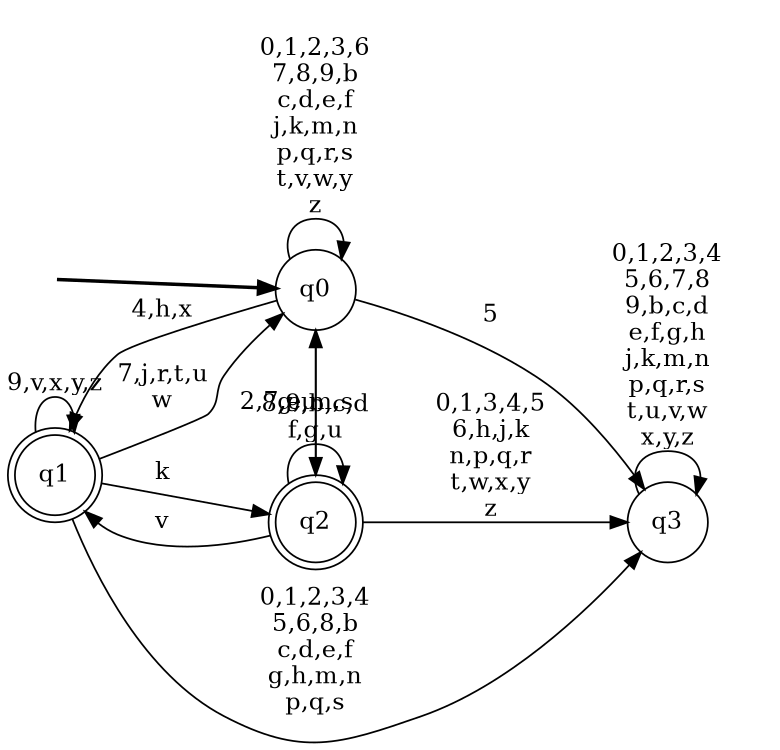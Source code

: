 digraph BlueStar {
__start0 [style = invis, shape = none, label = "", width = 0, height = 0];

rankdir=LR;
size="8,5";

s0 [style="filled", color="black", fillcolor="white" shape="circle", label="q0"];
s1 [style="rounded,filled", color="black", fillcolor="white" shape="doublecircle", label="q1"];
s2 [style="rounded,filled", color="black", fillcolor="white" shape="doublecircle", label="q2"];
s3 [style="filled", color="black", fillcolor="white" shape="circle", label="q3"];
subgraph cluster_main { 
	graph [pad=".75", ranksep="0.15", nodesep="0.15"];
	 style=invis; 
	__start0 -> s0 [penwidth=2];
}
s0 -> s0 [label="0,1,2,3,6\n7,8,9,b\nc,d,e,f\nj,k,m,n\np,q,r,s\nt,v,w,y\nz"];
s0 -> s1 [label="4,h,x"];
s0 -> s2 [label="g,u"];
s0 -> s3 [label="5"];
s1 -> s0 [label="7,j,r,t,u\nw"];
s1 -> s1 [label="9,v,x,y,z"];
s1 -> s2 [label="k"];
s1 -> s3 [label="0,1,2,3,4\n5,6,8,b\nc,d,e,f\ng,h,m,n\np,q,s"];
s2 -> s0 [label="2,7,e,m,s"];
s2 -> s1 [label="v"];
s2 -> s2 [label="8,9,b,c,d\nf,g,u"];
s2 -> s3 [label="0,1,3,4,5\n6,h,j,k\nn,p,q,r\nt,w,x,y\nz"];
s3 -> s3 [label="0,1,2,3,4\n5,6,7,8\n9,b,c,d\ne,f,g,h\nj,k,m,n\np,q,r,s\nt,u,v,w\nx,y,z"];

}